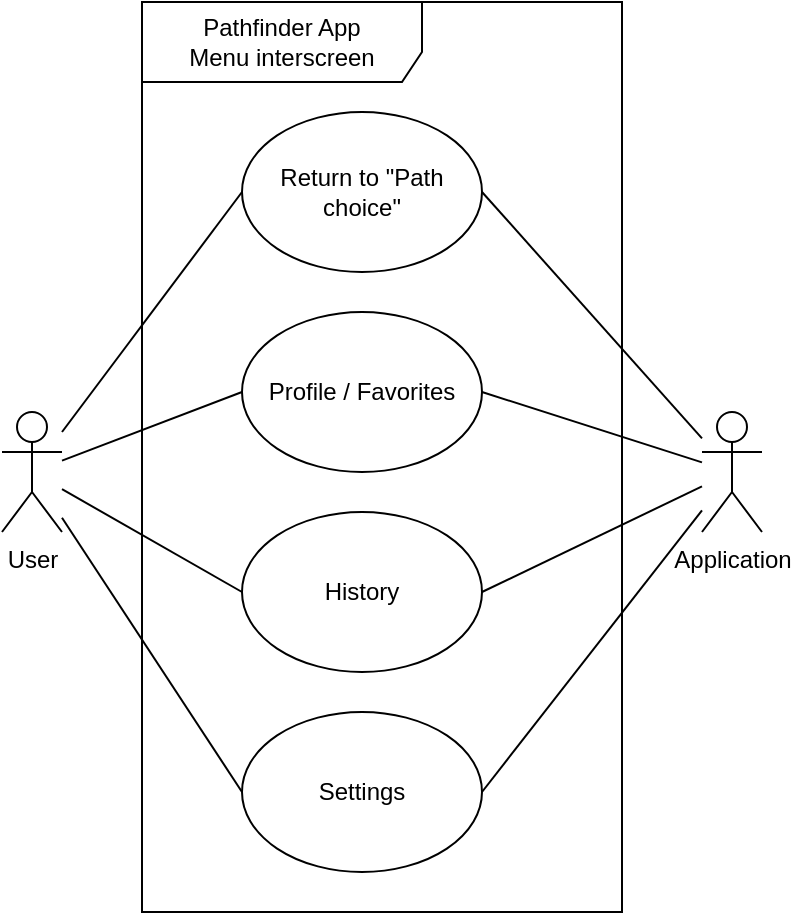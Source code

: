 <mxfile version="20.3.0" type="device"><diagram id="iO6Tn0rxerMyRvueKxCQ" name="Page-1"><mxGraphModel dx="2454" dy="816" grid="1" gridSize="10" guides="1" tooltips="1" connect="1" arrows="1" fold="1" page="1" pageScale="1" pageWidth="1100" pageHeight="850" math="0" shadow="0"><root><mxCell id="0"/><mxCell id="1" parent="0"/><mxCell id="U8-mWy5n_XZLSqqhOfOp-2" value="Pathfinder App&lt;br&gt;Menu interscreen" style="shape=umlFrame;whiteSpace=wrap;html=1;width=140;height=40;" vertex="1" parent="1"><mxGeometry x="-960" y="25" width="240" height="455" as="geometry"/></mxCell><mxCell id="U8-mWy5n_XZLSqqhOfOp-5" style="edgeStyle=none;rounded=0;orthogonalLoop=1;jettySize=auto;html=1;entryX=0;entryY=0.5;entryDx=0;entryDy=0;endArrow=none;endFill=0;" edge="1" parent="1" source="U8-mWy5n_XZLSqqhOfOp-6" target="U8-mWy5n_XZLSqqhOfOp-11"><mxGeometry relative="1" as="geometry"/></mxCell><mxCell id="U8-mWy5n_XZLSqqhOfOp-24" style="rounded=0;orthogonalLoop=1;jettySize=auto;html=1;entryX=0;entryY=0.5;entryDx=0;entryDy=0;endArrow=none;endFill=0;" edge="1" parent="1" source="U8-mWy5n_XZLSqqhOfOp-6" target="U8-mWy5n_XZLSqqhOfOp-21"><mxGeometry relative="1" as="geometry"/></mxCell><mxCell id="U8-mWy5n_XZLSqqhOfOp-25" style="edgeStyle=none;rounded=0;orthogonalLoop=1;jettySize=auto;html=1;entryX=0;entryY=0.5;entryDx=0;entryDy=0;endArrow=none;endFill=0;" edge="1" parent="1" source="U8-mWy5n_XZLSqqhOfOp-6" target="U8-mWy5n_XZLSqqhOfOp-22"><mxGeometry relative="1" as="geometry"/></mxCell><mxCell id="U8-mWy5n_XZLSqqhOfOp-26" style="edgeStyle=none;rounded=0;orthogonalLoop=1;jettySize=auto;html=1;entryX=0;entryY=0.5;entryDx=0;entryDy=0;endArrow=none;endFill=0;" edge="1" parent="1" source="U8-mWy5n_XZLSqqhOfOp-6" target="U8-mWy5n_XZLSqqhOfOp-23"><mxGeometry relative="1" as="geometry"/></mxCell><mxCell id="U8-mWy5n_XZLSqqhOfOp-6" value="User" style="shape=umlActor;verticalLabelPosition=bottom;verticalAlign=top;html=1;outlineConnect=0;" vertex="1" parent="1"><mxGeometry x="-1030" y="230" width="30" height="60" as="geometry"/></mxCell><mxCell id="U8-mWy5n_XZLSqqhOfOp-28" style="edgeStyle=none;rounded=0;orthogonalLoop=1;jettySize=auto;html=1;entryX=1;entryY=0.5;entryDx=0;entryDy=0;endArrow=none;endFill=0;" edge="1" parent="1" source="U8-mWy5n_XZLSqqhOfOp-9" target="U8-mWy5n_XZLSqqhOfOp-11"><mxGeometry relative="1" as="geometry"/></mxCell><mxCell id="U8-mWy5n_XZLSqqhOfOp-29" style="edgeStyle=none;rounded=0;orthogonalLoop=1;jettySize=auto;html=1;entryX=1;entryY=0.5;entryDx=0;entryDy=0;endArrow=none;endFill=0;" edge="1" parent="1" source="U8-mWy5n_XZLSqqhOfOp-9" target="U8-mWy5n_XZLSqqhOfOp-21"><mxGeometry relative="1" as="geometry"/></mxCell><mxCell id="U8-mWy5n_XZLSqqhOfOp-30" style="edgeStyle=none;rounded=0;orthogonalLoop=1;jettySize=auto;html=1;entryX=1;entryY=0.5;entryDx=0;entryDy=0;endArrow=none;endFill=0;" edge="1" parent="1" source="U8-mWy5n_XZLSqqhOfOp-9" target="U8-mWy5n_XZLSqqhOfOp-22"><mxGeometry relative="1" as="geometry"/></mxCell><mxCell id="U8-mWy5n_XZLSqqhOfOp-31" style="edgeStyle=none;rounded=0;orthogonalLoop=1;jettySize=auto;html=1;entryX=1;entryY=0.5;entryDx=0;entryDy=0;endArrow=none;endFill=0;" edge="1" parent="1" source="U8-mWy5n_XZLSqqhOfOp-9" target="U8-mWy5n_XZLSqqhOfOp-23"><mxGeometry relative="1" as="geometry"/></mxCell><mxCell id="U8-mWy5n_XZLSqqhOfOp-9" value="Application" style="shape=umlActor;verticalLabelPosition=bottom;verticalAlign=top;html=1;outlineConnect=0;fillColor=none;" vertex="1" parent="1"><mxGeometry x="-680" y="230" width="30" height="60" as="geometry"/></mxCell><mxCell id="U8-mWy5n_XZLSqqhOfOp-11" value="Return to &quot;Path choice&quot;" style="ellipse;whiteSpace=wrap;html=1;fillColor=none;" vertex="1" parent="1"><mxGeometry x="-910" y="80" width="120" height="80" as="geometry"/></mxCell><mxCell id="U8-mWy5n_XZLSqqhOfOp-21" value="Profile / Favorites" style="ellipse;whiteSpace=wrap;html=1;fillColor=none;" vertex="1" parent="1"><mxGeometry x="-910" y="180" width="120" height="80" as="geometry"/></mxCell><mxCell id="U8-mWy5n_XZLSqqhOfOp-22" value="History" style="ellipse;whiteSpace=wrap;html=1;fillColor=none;" vertex="1" parent="1"><mxGeometry x="-910" y="280" width="120" height="80" as="geometry"/></mxCell><mxCell id="U8-mWy5n_XZLSqqhOfOp-23" value="Settings" style="ellipse;whiteSpace=wrap;html=1;fillColor=none;" vertex="1" parent="1"><mxGeometry x="-910" y="380" width="120" height="80" as="geometry"/></mxCell></root></mxGraphModel></diagram></mxfile>